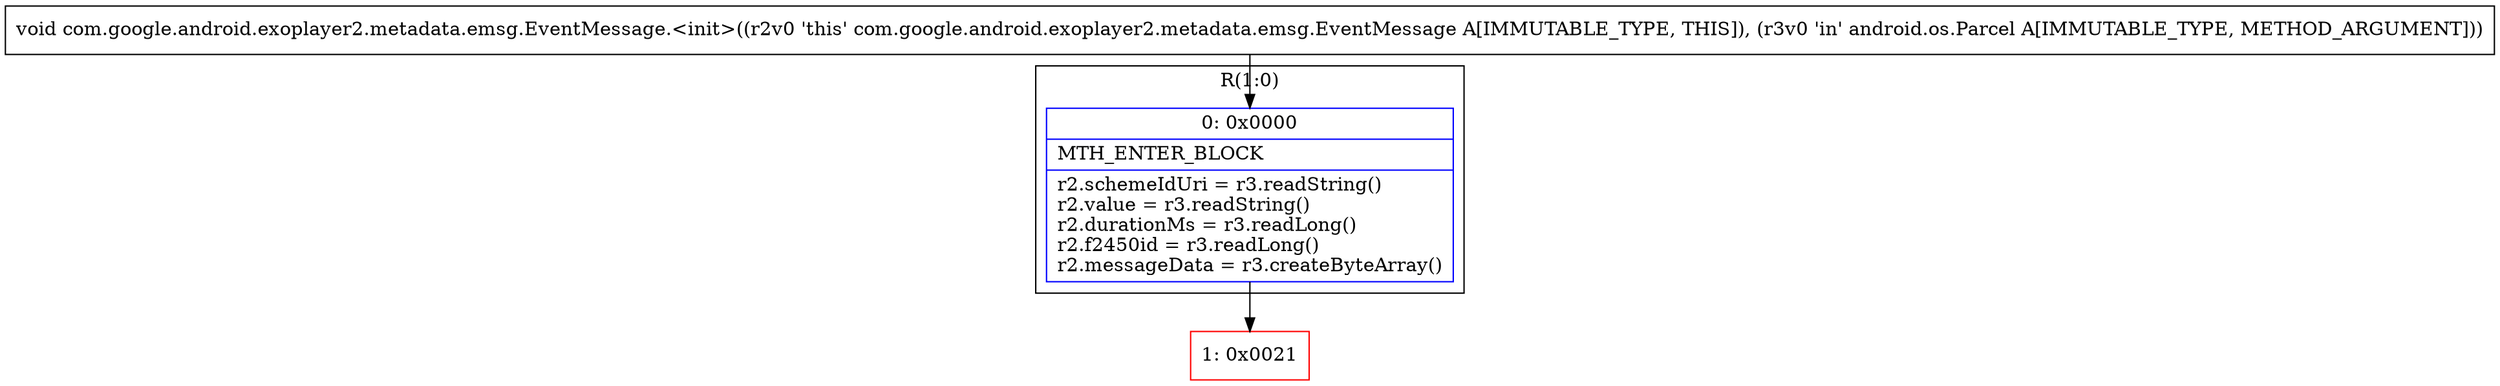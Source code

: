 digraph "CFG forcom.google.android.exoplayer2.metadata.emsg.EventMessage.\<init\>(Landroid\/os\/Parcel;)V" {
subgraph cluster_Region_1579871042 {
label = "R(1:0)";
node [shape=record,color=blue];
Node_0 [shape=record,label="{0\:\ 0x0000|MTH_ENTER_BLOCK\l|r2.schemeIdUri = r3.readString()\lr2.value = r3.readString()\lr2.durationMs = r3.readLong()\lr2.f2450id = r3.readLong()\lr2.messageData = r3.createByteArray()\l}"];
}
Node_1 [shape=record,color=red,label="{1\:\ 0x0021}"];
MethodNode[shape=record,label="{void com.google.android.exoplayer2.metadata.emsg.EventMessage.\<init\>((r2v0 'this' com.google.android.exoplayer2.metadata.emsg.EventMessage A[IMMUTABLE_TYPE, THIS]), (r3v0 'in' android.os.Parcel A[IMMUTABLE_TYPE, METHOD_ARGUMENT])) }"];
MethodNode -> Node_0;
Node_0 -> Node_1;
}

